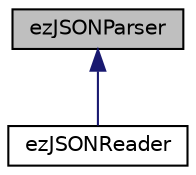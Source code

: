 digraph "ezJSONParser"
{
 // LATEX_PDF_SIZE
  edge [fontname="Helvetica",fontsize="10",labelfontname="Helvetica",labelfontsize="10"];
  node [fontname="Helvetica",fontsize="10",shape=record];
  Node1 [label="ezJSONParser",height=0.2,width=0.4,color="black", fillcolor="grey75", style="filled", fontcolor="black",tooltip="A low level JSON parser that can incrementally parse the structure of a JSON document."];
  Node1 -> Node2 [dir="back",color="midnightblue",fontsize="10",style="solid",fontname="Helvetica"];
  Node2 [label="ezJSONReader",height=0.2,width=0.4,color="black", fillcolor="white", style="filled",URL="$d7/d02/classez_j_s_o_n_reader.htm",tooltip="This JSON reader will read an entire JSON document into a hierarchical structure of ezVariants."];
}
